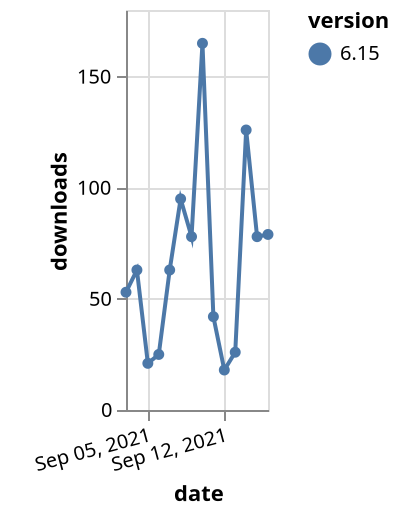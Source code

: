 {"$schema": "https://vega.github.io/schema/vega-lite/v5.json", "description": "A simple bar chart with embedded data.", "data": {"values": [{"date": "2021-09-03", "total": 96075, "delta": 53, "version": "6.15"}, {"date": "2021-09-04", "total": 96138, "delta": 63, "version": "6.15"}, {"date": "2021-09-05", "total": 96159, "delta": 21, "version": "6.15"}, {"date": "2021-09-06", "total": 96184, "delta": 25, "version": "6.15"}, {"date": "2021-09-07", "total": 96247, "delta": 63, "version": "6.15"}, {"date": "2021-09-08", "total": 96342, "delta": 95, "version": "6.15"}, {"date": "2021-09-09", "total": 96420, "delta": 78, "version": "6.15"}, {"date": "2021-09-10", "total": 96585, "delta": 165, "version": "6.15"}, {"date": "2021-09-11", "total": 96627, "delta": 42, "version": "6.15"}, {"date": "2021-09-12", "total": 96645, "delta": 18, "version": "6.15"}, {"date": "2021-09-13", "total": 96671, "delta": 26, "version": "6.15"}, {"date": "2021-09-14", "total": 96797, "delta": 126, "version": "6.15"}, {"date": "2021-09-15", "total": 96875, "delta": 78, "version": "6.15"}, {"date": "2021-09-16", "total": 96954, "delta": 79, "version": "6.15"}]}, "width": "container", "mark": {"type": "line", "point": {"filled": true}}, "encoding": {"x": {"field": "date", "type": "temporal", "timeUnit": "yearmonthdate", "title": "date", "axis": {"labelAngle": -15}}, "y": {"field": "delta", "type": "quantitative", "title": "downloads"}, "color": {"field": "version", "type": "nominal"}, "tooltip": {"field": "delta"}}}
